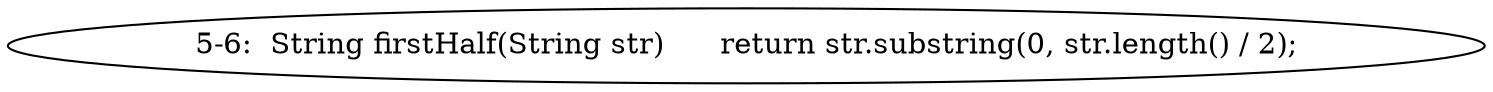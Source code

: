 digraph result_test { 
// graph-vertices
  a1  [label="5-6:  String firstHalf(String str)	return str.substring(0, str.length() / 2);"]; 
// graph-edges
}